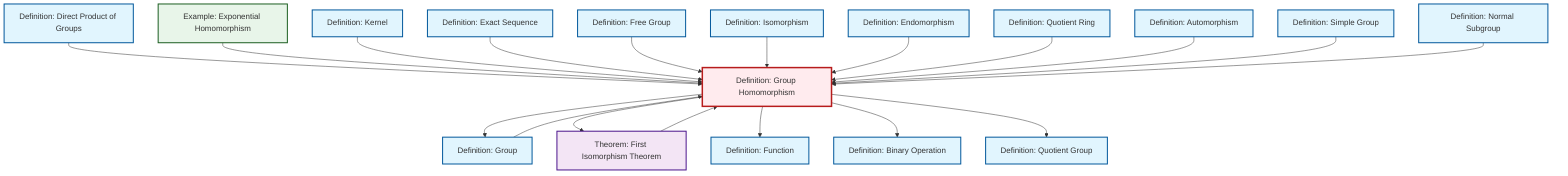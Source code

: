 graph TD
    classDef definition fill:#e1f5fe,stroke:#01579b,stroke-width:2px
    classDef theorem fill:#f3e5f5,stroke:#4a148c,stroke-width:2px
    classDef axiom fill:#fff3e0,stroke:#e65100,stroke-width:2px
    classDef example fill:#e8f5e9,stroke:#1b5e20,stroke-width:2px
    classDef current fill:#ffebee,stroke:#b71c1c,stroke-width:3px
    def-endomorphism["Definition: Endomorphism"]:::definition
    def-simple-group["Definition: Simple Group"]:::definition
    def-exact-sequence["Definition: Exact Sequence"]:::definition
    def-kernel["Definition: Kernel"]:::definition
    ex-exponential-homomorphism["Example: Exponential Homomorphism"]:::example
    def-automorphism["Definition: Automorphism"]:::definition
    def-isomorphism["Definition: Isomorphism"]:::definition
    def-binary-operation["Definition: Binary Operation"]:::definition
    def-free-group["Definition: Free Group"]:::definition
    def-quotient-ring["Definition: Quotient Ring"]:::definition
    def-normal-subgroup["Definition: Normal Subgroup"]:::definition
    def-function["Definition: Function"]:::definition
    def-homomorphism["Definition: Group Homomorphism"]:::definition
    def-quotient-group["Definition: Quotient Group"]:::definition
    def-direct-product["Definition: Direct Product of Groups"]:::definition
    thm-first-isomorphism["Theorem: First Isomorphism Theorem"]:::theorem
    def-group["Definition: Group"]:::definition
    def-homomorphism --> def-group
    def-direct-product --> def-homomorphism
    ex-exponential-homomorphism --> def-homomorphism
    def-kernel --> def-homomorphism
    def-homomorphism --> thm-first-isomorphism
    def-homomorphism --> def-function
    def-homomorphism --> def-binary-operation
    def-exact-sequence --> def-homomorphism
    def-group --> def-homomorphism
    def-free-group --> def-homomorphism
    thm-first-isomorphism --> def-homomorphism
    def-isomorphism --> def-homomorphism
    def-endomorphism --> def-homomorphism
    def-quotient-ring --> def-homomorphism
    def-homomorphism --> def-quotient-group
    def-automorphism --> def-homomorphism
    def-simple-group --> def-homomorphism
    def-normal-subgroup --> def-homomorphism
    class def-homomorphism current
